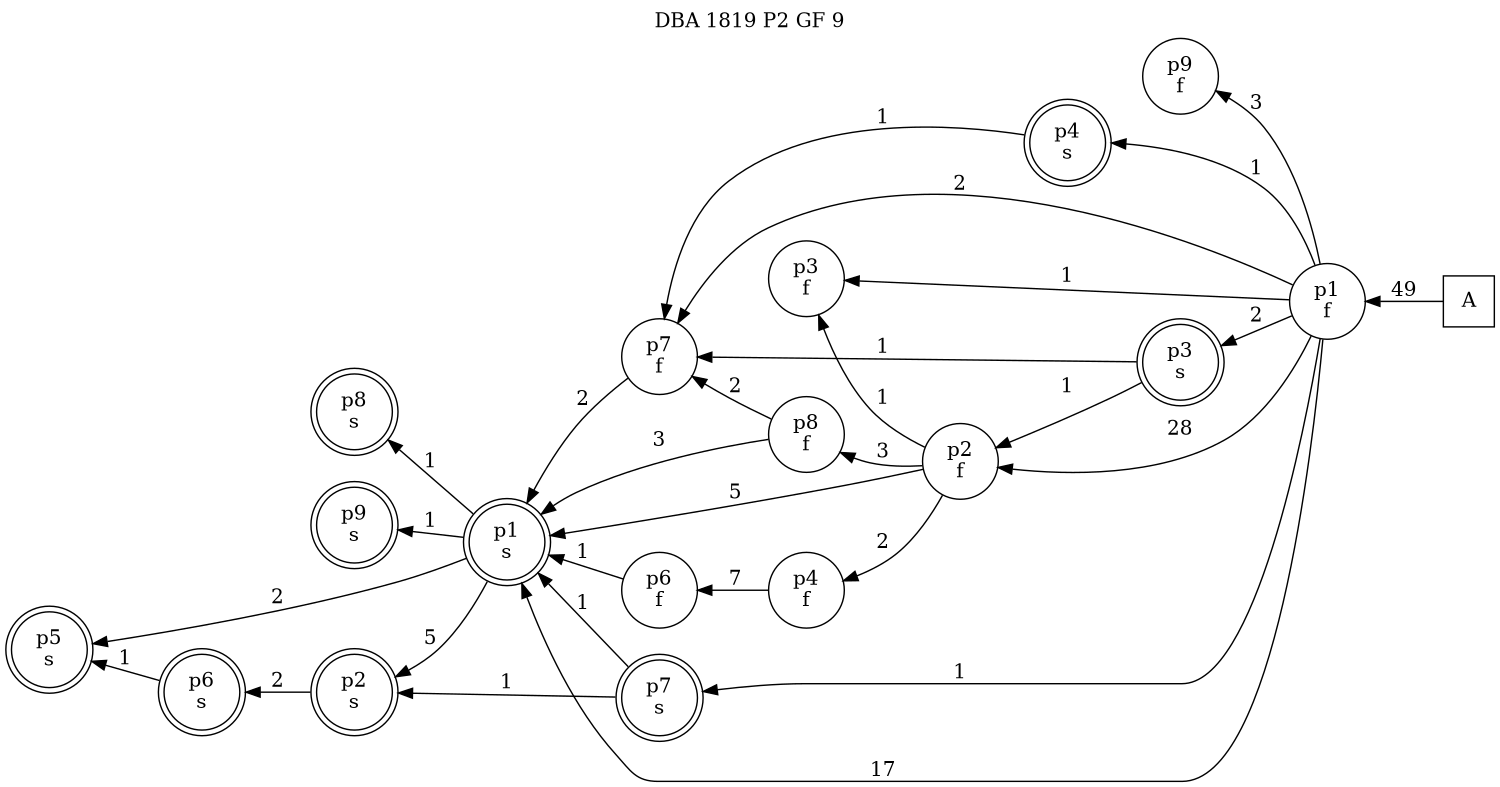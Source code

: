 digraph DBA_1819_P2_GF_9_GOOD {
labelloc="tl"
label= " DBA 1819 P2 GF 9 "
rankdir="RL";
graph [ size=" 10 , 10 !"]

"A" [shape="square" label="A"]
"p1_f" [shape="circle" label="p1
f"]
"p9_f" [shape="circle" label="p9
f"]
"p2_f" [shape="circle" label="p2
f"]
"p8_f" [shape="circle" label="p8
f"]
"p3_f" [shape="circle" label="p3
f"]
"p7_f" [shape="circle" label="p7
f"]
"p1_s" [shape="doublecircle" label="p1
s"]
"p4_s" [shape="doublecircle" label="p4
s"]
"p5_s" [shape="doublecircle" label="p5
s"]
"p2_s" [shape="doublecircle" label="p2
s"]
"p6_s" [shape="doublecircle" label="p6
s"]
"p4_f" [shape="circle" label="p4
f"]
"p6_f" [shape="circle" label="p6
f"]
"p7_s" [shape="doublecircle" label="p7
s"]
"p3_s" [shape="doublecircle" label="p3
s"]
"p8_s" [shape="doublecircle" label="p8
s"]
"p9_s" [shape="doublecircle" label="p9
s"]
"A" -> "p1_f" [ label=49]
"p1_f" -> "p9_f" [ label=3]
"p1_f" -> "p2_f" [ label=28]
"p1_f" -> "p3_f" [ label=1]
"p1_f" -> "p7_f" [ label=2]
"p1_f" -> "p1_s" [ label=17]
"p1_f" -> "p4_s" [ label=1]
"p1_f" -> "p7_s" [ label=1]
"p1_f" -> "p3_s" [ label=2]
"p2_f" -> "p8_f" [ label=3]
"p2_f" -> "p3_f" [ label=1]
"p2_f" -> "p1_s" [ label=5]
"p2_f" -> "p4_f" [ label=2]
"p8_f" -> "p7_f" [ label=2]
"p8_f" -> "p1_s" [ label=3]
"p7_f" -> "p1_s" [ label=2]
"p1_s" -> "p5_s" [ label=2]
"p1_s" -> "p2_s" [ label=5]
"p1_s" -> "p8_s" [ label=1]
"p1_s" -> "p9_s" [ label=1]
"p4_s" -> "p7_f" [ label=1]
"p2_s" -> "p6_s" [ label=2]
"p6_s" -> "p5_s" [ label=1]
"p4_f" -> "p6_f" [ label=7]
"p6_f" -> "p1_s" [ label=1]
"p7_s" -> "p1_s" [ label=1]
"p7_s" -> "p2_s" [ label=1]
"p3_s" -> "p2_f" [ label=1]
"p3_s" -> "p7_f" [ label=1]
}
